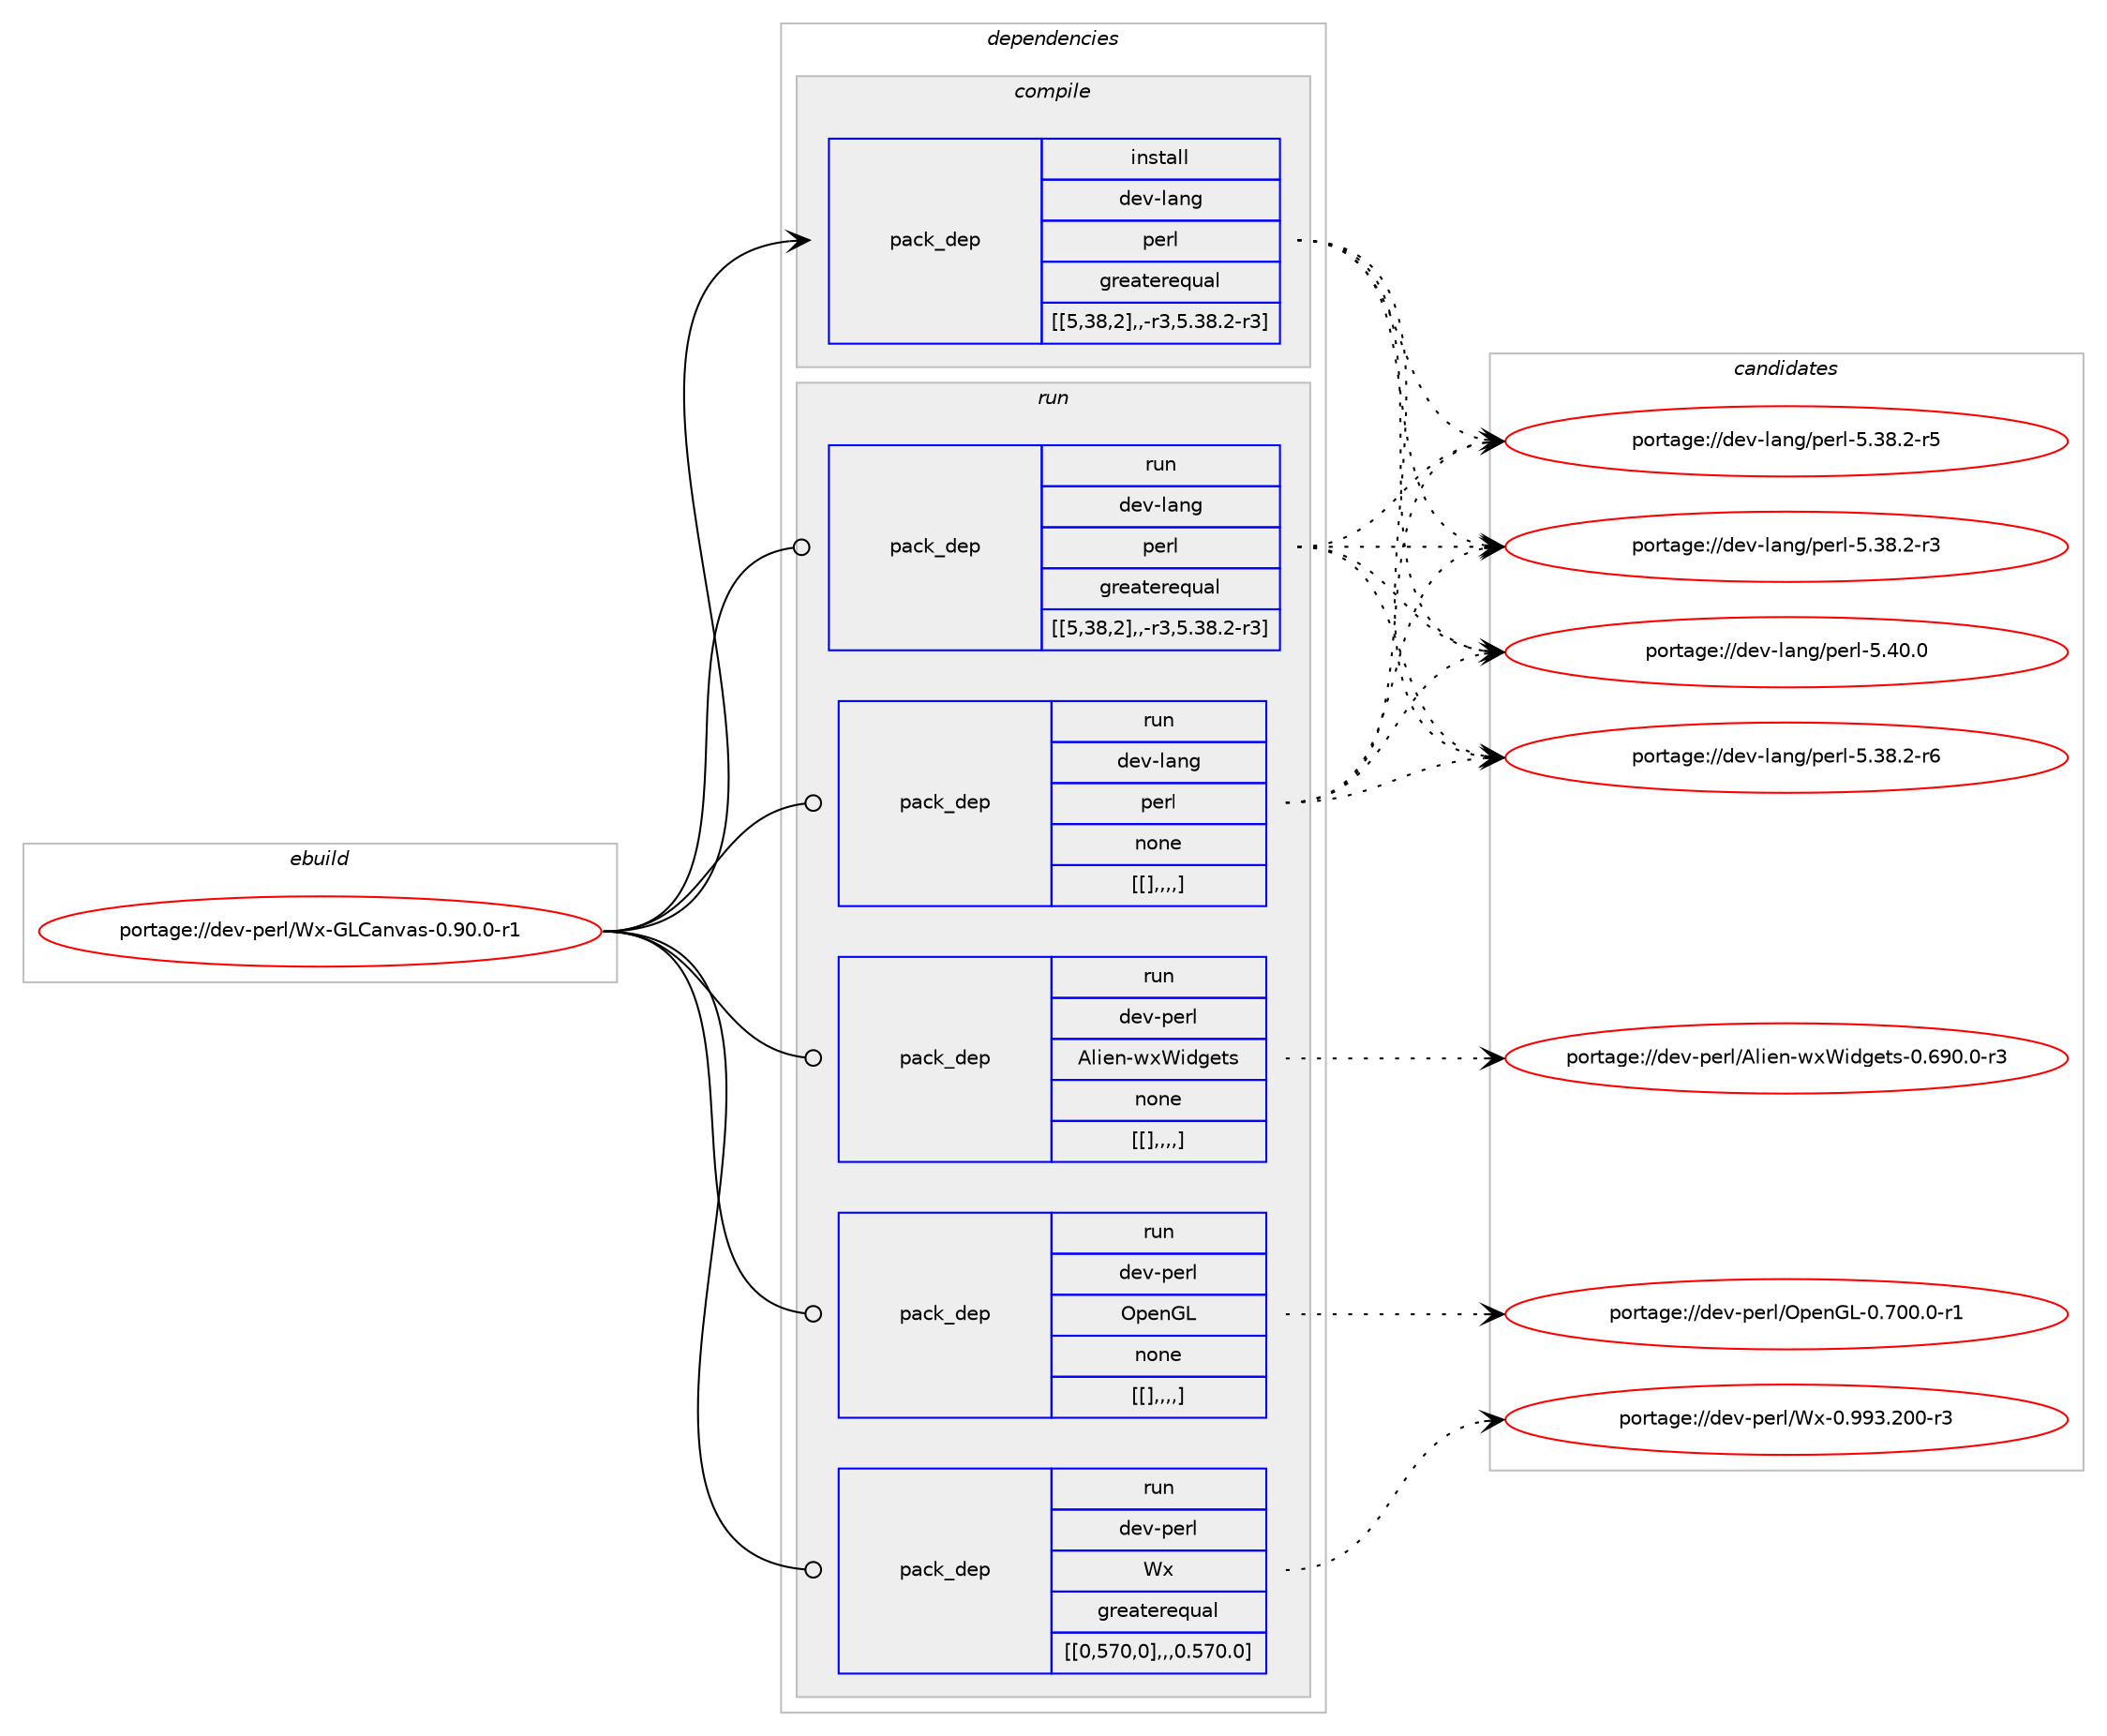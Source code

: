 digraph prolog {

# *************
# Graph options
# *************

newrank=true;
concentrate=true;
compound=true;
graph [rankdir=LR,fontname=Helvetica,fontsize=10,ranksep=1.5];#, ranksep=2.5, nodesep=0.2];
edge  [arrowhead=vee];
node  [fontname=Helvetica,fontsize=10];

# **********
# The ebuild
# **********

subgraph cluster_leftcol {
color=gray;
label=<<i>ebuild</i>>;
id [label="portage://dev-perl/Wx-GLCanvas-0.90.0-r1", color=red, width=4, href="../dev-perl/Wx-GLCanvas-0.90.0-r1.svg"];
}

# ****************
# The dependencies
# ****************

subgraph cluster_midcol {
color=gray;
label=<<i>dependencies</i>>;
subgraph cluster_compile {
fillcolor="#eeeeee";
style=filled;
label=<<i>compile</i>>;
subgraph pack107751 {
dependency139536 [label=<<TABLE BORDER="0" CELLBORDER="1" CELLSPACING="0" CELLPADDING="4" WIDTH="220"><TR><TD ROWSPAN="6" CELLPADDING="30">pack_dep</TD></TR><TR><TD WIDTH="110">install</TD></TR><TR><TD>dev-lang</TD></TR><TR><TD>perl</TD></TR><TR><TD>greaterequal</TD></TR><TR><TD>[[5,38,2],,-r3,5.38.2-r3]</TD></TR></TABLE>>, shape=none, color=blue];
}
id:e -> dependency139536:w [weight=20,style="solid",arrowhead="vee"];
}
subgraph cluster_compileandrun {
fillcolor="#eeeeee";
style=filled;
label=<<i>compile and run</i>>;
}
subgraph cluster_run {
fillcolor="#eeeeee";
style=filled;
label=<<i>run</i>>;
subgraph pack107752 {
dependency139537 [label=<<TABLE BORDER="0" CELLBORDER="1" CELLSPACING="0" CELLPADDING="4" WIDTH="220"><TR><TD ROWSPAN="6" CELLPADDING="30">pack_dep</TD></TR><TR><TD WIDTH="110">run</TD></TR><TR><TD>dev-lang</TD></TR><TR><TD>perl</TD></TR><TR><TD>greaterequal</TD></TR><TR><TD>[[5,38,2],,-r3,5.38.2-r3]</TD></TR></TABLE>>, shape=none, color=blue];
}
id:e -> dependency139537:w [weight=20,style="solid",arrowhead="odot"];
subgraph pack107753 {
dependency139538 [label=<<TABLE BORDER="0" CELLBORDER="1" CELLSPACING="0" CELLPADDING="4" WIDTH="220"><TR><TD ROWSPAN="6" CELLPADDING="30">pack_dep</TD></TR><TR><TD WIDTH="110">run</TD></TR><TR><TD>dev-lang</TD></TR><TR><TD>perl</TD></TR><TR><TD>none</TD></TR><TR><TD>[[],,,,]</TD></TR></TABLE>>, shape=none, color=blue];
}
id:e -> dependency139538:w [weight=20,style="solid",arrowhead="odot"];
subgraph pack107754 {
dependency139539 [label=<<TABLE BORDER="0" CELLBORDER="1" CELLSPACING="0" CELLPADDING="4" WIDTH="220"><TR><TD ROWSPAN="6" CELLPADDING="30">pack_dep</TD></TR><TR><TD WIDTH="110">run</TD></TR><TR><TD>dev-perl</TD></TR><TR><TD>Alien-wxWidgets</TD></TR><TR><TD>none</TD></TR><TR><TD>[[],,,,]</TD></TR></TABLE>>, shape=none, color=blue];
}
id:e -> dependency139539:w [weight=20,style="solid",arrowhead="odot"];
subgraph pack107755 {
dependency139540 [label=<<TABLE BORDER="0" CELLBORDER="1" CELLSPACING="0" CELLPADDING="4" WIDTH="220"><TR><TD ROWSPAN="6" CELLPADDING="30">pack_dep</TD></TR><TR><TD WIDTH="110">run</TD></TR><TR><TD>dev-perl</TD></TR><TR><TD>OpenGL</TD></TR><TR><TD>none</TD></TR><TR><TD>[[],,,,]</TD></TR></TABLE>>, shape=none, color=blue];
}
id:e -> dependency139540:w [weight=20,style="solid",arrowhead="odot"];
subgraph pack107756 {
dependency139541 [label=<<TABLE BORDER="0" CELLBORDER="1" CELLSPACING="0" CELLPADDING="4" WIDTH="220"><TR><TD ROWSPAN="6" CELLPADDING="30">pack_dep</TD></TR><TR><TD WIDTH="110">run</TD></TR><TR><TD>dev-perl</TD></TR><TR><TD>Wx</TD></TR><TR><TD>greaterequal</TD></TR><TR><TD>[[0,570,0],,,0.570.0]</TD></TR></TABLE>>, shape=none, color=blue];
}
id:e -> dependency139541:w [weight=20,style="solid",arrowhead="odot"];
}
}

# **************
# The candidates
# **************

subgraph cluster_choices {
rank=same;
color=gray;
label=<<i>candidates</i>>;

subgraph choice107751 {
color=black;
nodesep=1;
choice10010111845108971101034711210111410845534652484648 [label="portage://dev-lang/perl-5.40.0", color=red, width=4,href="../dev-lang/perl-5.40.0.svg"];
choice100101118451089711010347112101114108455346515646504511454 [label="portage://dev-lang/perl-5.38.2-r6", color=red, width=4,href="../dev-lang/perl-5.38.2-r6.svg"];
choice100101118451089711010347112101114108455346515646504511453 [label="portage://dev-lang/perl-5.38.2-r5", color=red, width=4,href="../dev-lang/perl-5.38.2-r5.svg"];
choice100101118451089711010347112101114108455346515646504511451 [label="portage://dev-lang/perl-5.38.2-r3", color=red, width=4,href="../dev-lang/perl-5.38.2-r3.svg"];
dependency139536:e -> choice10010111845108971101034711210111410845534652484648:w [style=dotted,weight="100"];
dependency139536:e -> choice100101118451089711010347112101114108455346515646504511454:w [style=dotted,weight="100"];
dependency139536:e -> choice100101118451089711010347112101114108455346515646504511453:w [style=dotted,weight="100"];
dependency139536:e -> choice100101118451089711010347112101114108455346515646504511451:w [style=dotted,weight="100"];
}
subgraph choice107752 {
color=black;
nodesep=1;
choice10010111845108971101034711210111410845534652484648 [label="portage://dev-lang/perl-5.40.0", color=red, width=4,href="../dev-lang/perl-5.40.0.svg"];
choice100101118451089711010347112101114108455346515646504511454 [label="portage://dev-lang/perl-5.38.2-r6", color=red, width=4,href="../dev-lang/perl-5.38.2-r6.svg"];
choice100101118451089711010347112101114108455346515646504511453 [label="portage://dev-lang/perl-5.38.2-r5", color=red, width=4,href="../dev-lang/perl-5.38.2-r5.svg"];
choice100101118451089711010347112101114108455346515646504511451 [label="portage://dev-lang/perl-5.38.2-r3", color=red, width=4,href="../dev-lang/perl-5.38.2-r3.svg"];
dependency139537:e -> choice10010111845108971101034711210111410845534652484648:w [style=dotted,weight="100"];
dependency139537:e -> choice100101118451089711010347112101114108455346515646504511454:w [style=dotted,weight="100"];
dependency139537:e -> choice100101118451089711010347112101114108455346515646504511453:w [style=dotted,weight="100"];
dependency139537:e -> choice100101118451089711010347112101114108455346515646504511451:w [style=dotted,weight="100"];
}
subgraph choice107753 {
color=black;
nodesep=1;
choice10010111845108971101034711210111410845534652484648 [label="portage://dev-lang/perl-5.40.0", color=red, width=4,href="../dev-lang/perl-5.40.0.svg"];
choice100101118451089711010347112101114108455346515646504511454 [label="portage://dev-lang/perl-5.38.2-r6", color=red, width=4,href="../dev-lang/perl-5.38.2-r6.svg"];
choice100101118451089711010347112101114108455346515646504511453 [label="portage://dev-lang/perl-5.38.2-r5", color=red, width=4,href="../dev-lang/perl-5.38.2-r5.svg"];
choice100101118451089711010347112101114108455346515646504511451 [label="portage://dev-lang/perl-5.38.2-r3", color=red, width=4,href="../dev-lang/perl-5.38.2-r3.svg"];
dependency139538:e -> choice10010111845108971101034711210111410845534652484648:w [style=dotted,weight="100"];
dependency139538:e -> choice100101118451089711010347112101114108455346515646504511454:w [style=dotted,weight="100"];
dependency139538:e -> choice100101118451089711010347112101114108455346515646504511453:w [style=dotted,weight="100"];
dependency139538:e -> choice100101118451089711010347112101114108455346515646504511451:w [style=dotted,weight="100"];
}
subgraph choice107754 {
color=black;
nodesep=1;
choice100101118451121011141084765108105101110451191208710510010310111611545484654574846484511451 [label="portage://dev-perl/Alien-wxWidgets-0.690.0-r3", color=red, width=4,href="../dev-perl/Alien-wxWidgets-0.690.0-r3.svg"];
dependency139539:e -> choice100101118451121011141084765108105101110451191208710510010310111611545484654574846484511451:w [style=dotted,weight="100"];
}
subgraph choice107755 {
color=black;
nodesep=1;
choice100101118451121011141084779112101110717645484655484846484511449 [label="portage://dev-perl/OpenGL-0.700.0-r1", color=red, width=4,href="../dev-perl/OpenGL-0.700.0-r1.svg"];
dependency139540:e -> choice100101118451121011141084779112101110717645484655484846484511449:w [style=dotted,weight="100"];
}
subgraph choice107756 {
color=black;
nodesep=1;
choice100101118451121011141084787120454846575751465048484511451 [label="portage://dev-perl/Wx-0.993.200-r3", color=red, width=4,href="../dev-perl/Wx-0.993.200-r3.svg"];
dependency139541:e -> choice100101118451121011141084787120454846575751465048484511451:w [style=dotted,weight="100"];
}
}

}
